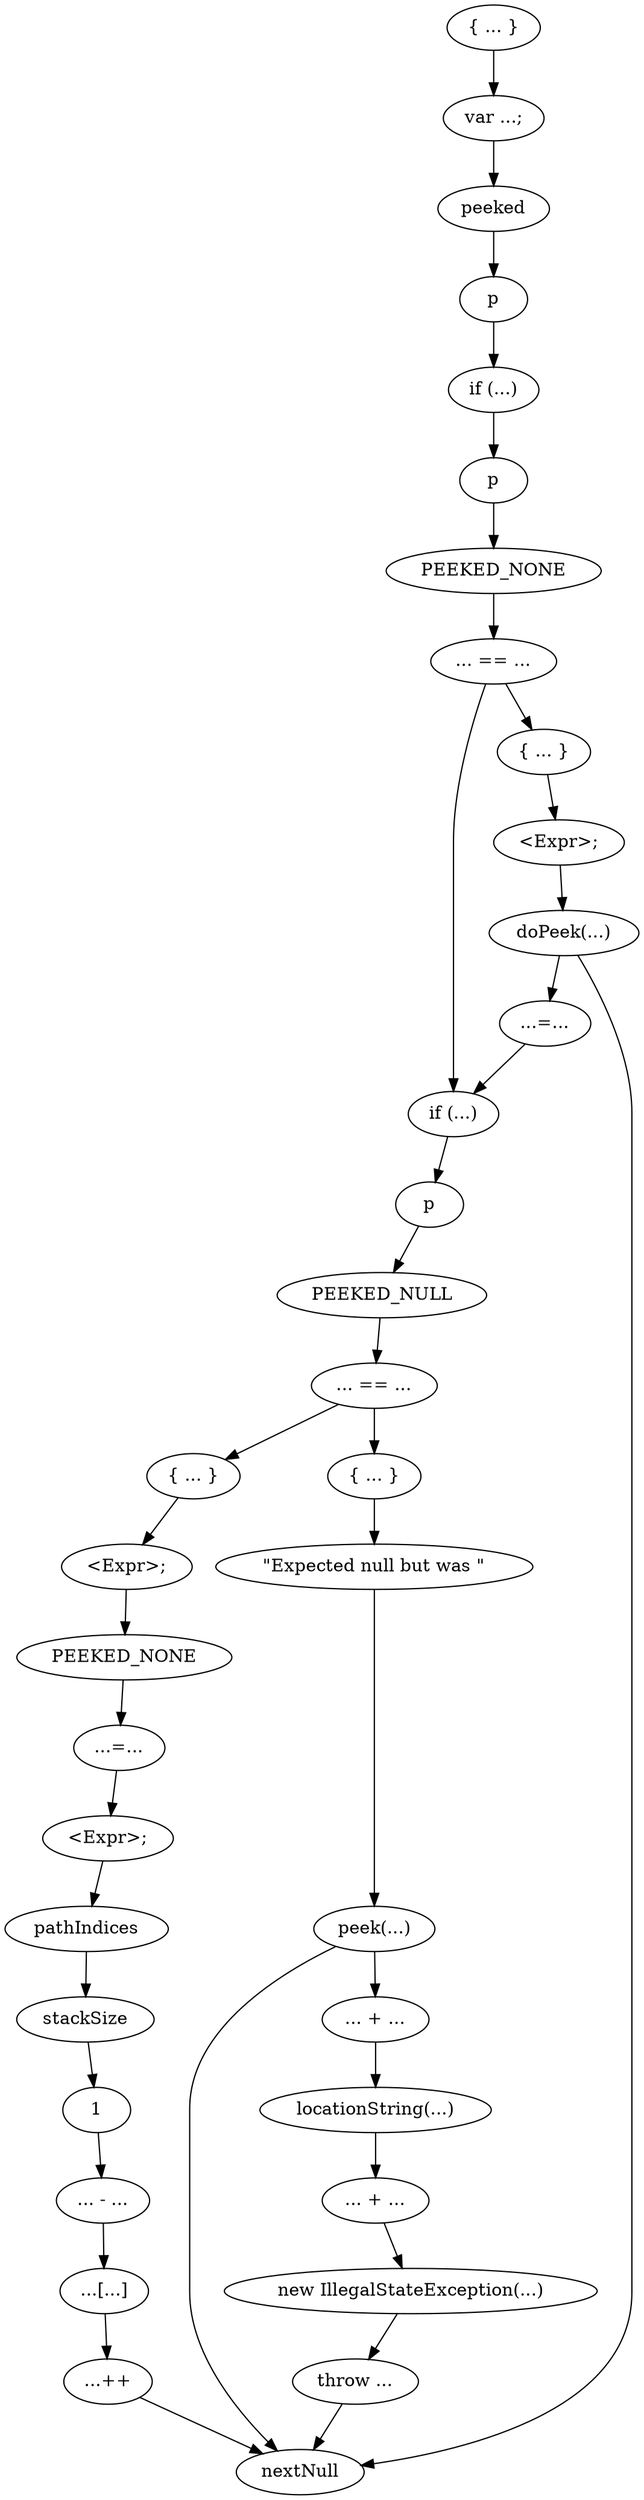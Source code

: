 digraph {
  compound=true;
  0[label="{ ... }"; ];
  1[label="var ...;"; ];
  2[label="peeked"; ];
  3[label="p"; ];
  4[label="if (...)"; ];
  5[label="p"; ];
  6[label="if (...)"; ];
  7[label="p"; ];
  8[label="... == ..."; ];
  9[label="{ ... }"; ];
  10[label="<Expr>;"; ];
  11[label="PEEKED_NONE"; ];
  12[label="doPeek(...)"; ];
  13[label="...=..."; ];
  14[label="nextNull"; ];
  15[label="... == ..."; ];
  16[label="{ ... }"; ];
  17[label="{ ... }"; ];
  18[label="<Expr>;"; ];
  19[label="\"Expected null but was \""; ];
  20[label="PEEKED_NULL"; ];
  21[label="PEEKED_NONE"; ];
  22[label="<Expr>;"; ];
  23[label="pathIndices"; ];
  24[label="...=..."; ];
  25[label="...++"; ];
  26[label="...[...]"; ];
  27[label="stackSize"; ];
  28[label="... - ..."; ];
  29[label="1"; ];
  30[label="throw ..."; ];
  31[label="new IllegalStateException(...)"; ];
  32[label="... + ..."; ];
  33[label="... + ..."; ];
  34[label="locationString(...)"; ];
  35[label="peek(...)"; ];
  0 -> 1[];
  1 -> 2[];
  2 -> 3[];
  3 -> 4[];
  4 -> 5[];
  5 -> 11[];
  6 -> 7[];
  7 -> 20[];
  8 -> 6[];
  8 -> 9[];
  9 -> 10[];
  10 -> 12[];
  11 -> 8[];
  12 -> 14[];
  12 -> 13[];
  13 -> 6[];
  15 -> 16[];
  15 -> 17[];
  16 -> 18[];
  17 -> 19[];
  18 -> 21[];
  19 -> 35[];
  20 -> 15[];
  21 -> 24[];
  22 -> 23[];
  23 -> 27[];
  24 -> 22[];
  25 -> 14[];
  26 -> 25[];
  27 -> 29[];
  28 -> 26[];
  29 -> 28[];
  30 -> 14[];
  31 -> 30[];
  32 -> 31[];
  33 -> 34[];
  34 -> 32[];
  35 -> 14[];
  35 -> 33[];
}

